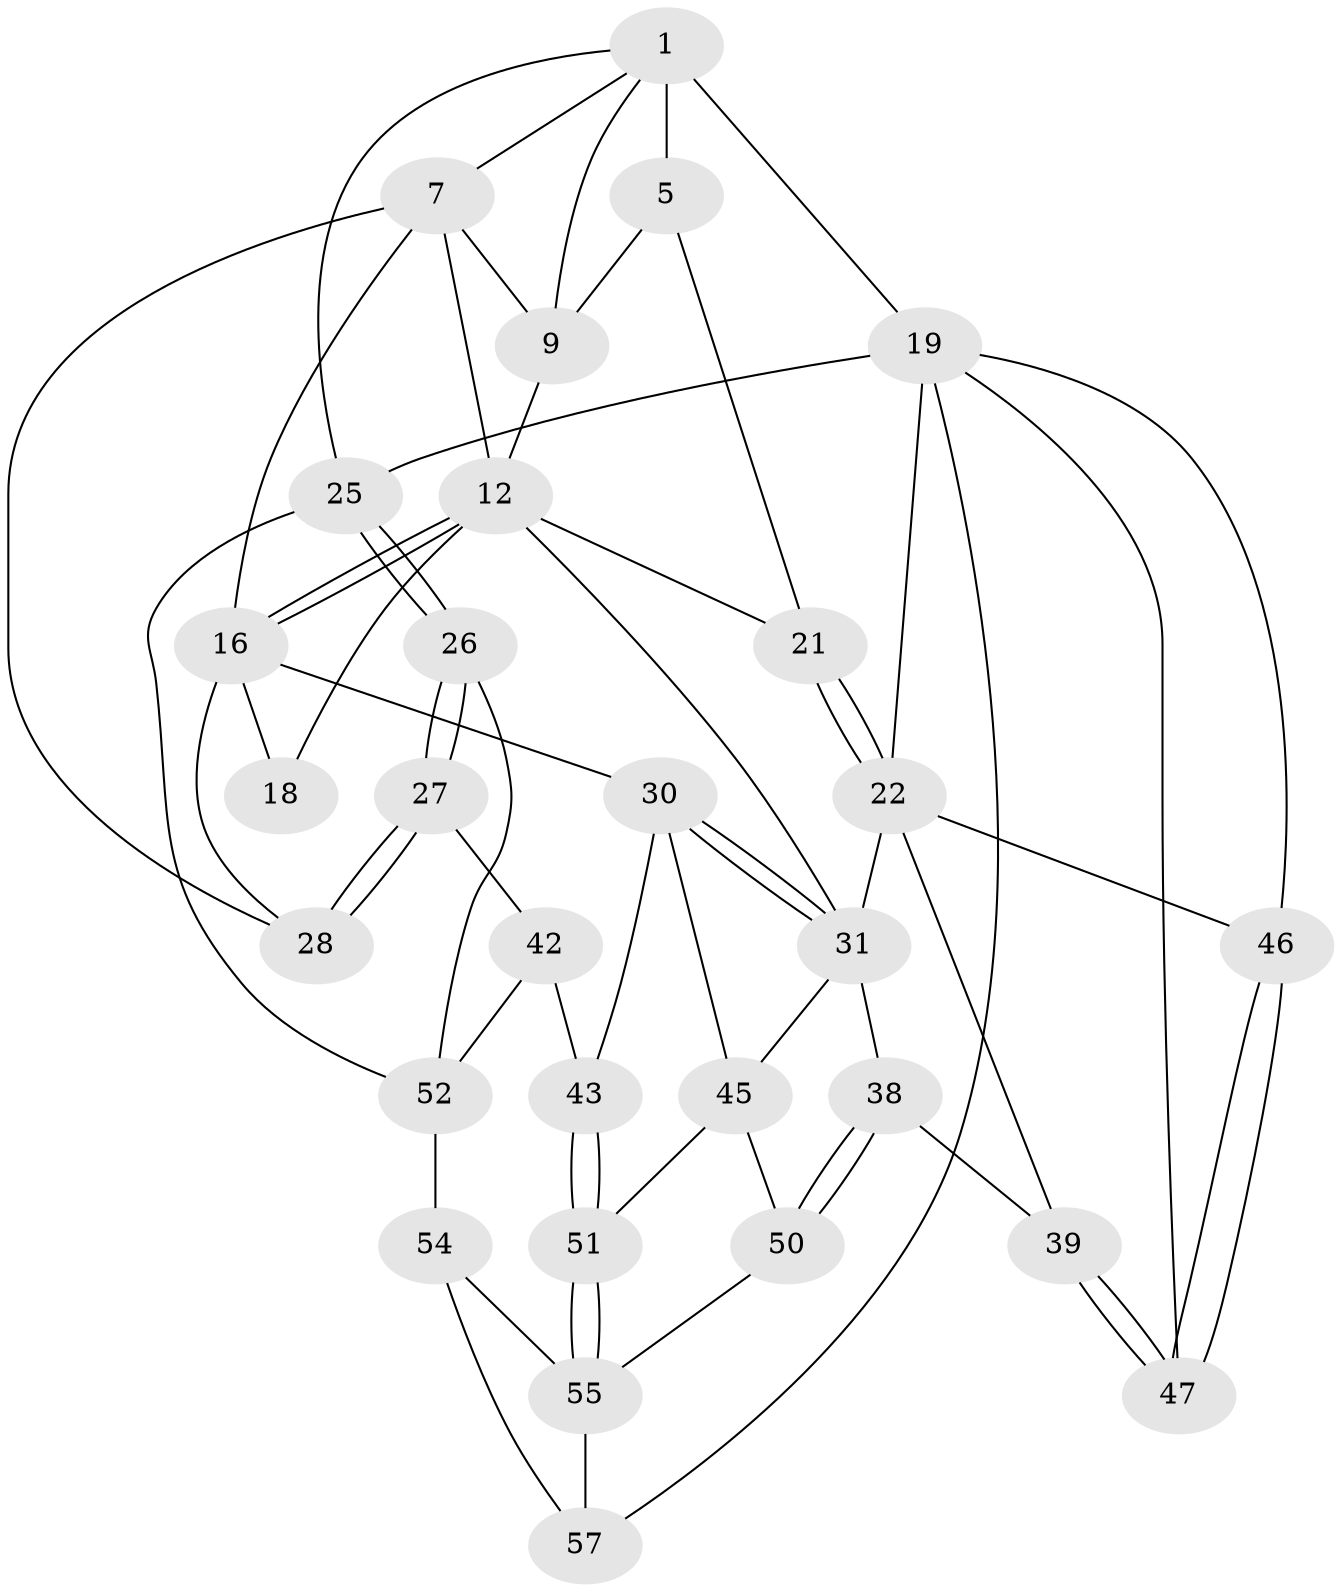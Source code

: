 // original degree distribution, {3: 0.03389830508474576, 5: 0.5084745762711864, 4: 0.2542372881355932, 6: 0.2033898305084746}
// Generated by graph-tools (version 1.1) at 2025/17/03/09/25 04:17:14]
// undirected, 29 vertices, 65 edges
graph export_dot {
graph [start="1"]
  node [color=gray90,style=filled];
  1 [pos="+0.4327307521562857+0",super="+2+4"];
  5 [pos="+0.383967752070465+0.12029624134920956",super="+11"];
  7 [pos="+1+0",super="+15+8"];
  9 [pos="+0.5840592532582937+0.13702527911031698",super="+10"];
  12 [pos="+0.6341896263665493+0.17599364445364454",super="+13"];
  16 [pos="+0.7163423271488716+0.3979920966697797",super="+17"];
  18 [pos="+0.6957235488506397+0.40102734453416006"];
  19 [pos="+0+0.20493736506923",super="+34+48+20"];
  21 [pos="+0.3043775101717495+0.4345892165335947"];
  22 [pos="+0.2650759595854962+0.4490812121760738",super="+32"];
  25 [pos="+1+1"];
  26 [pos="+1+0.9483545167203655"];
  27 [pos="+1+0.8578937971283089",super="+41"];
  28 [pos="+1+0.4318922705372269",super="+35"];
  30 [pos="+0.6611116416690203+0.6294533984850028",super="+44"];
  31 [pos="+0.47018880125273677+0.5662836142073835",super="+36"];
  38 [pos="+0.3063325693667544+0.8068729039828126"];
  39 [pos="+0.10040651863579159+0.7889315781187456"];
  42 [pos="+0.8362149223894608+0.772761838618498"];
  43 [pos="+0.7330919199145084+0.7744100702731511"];
  45 [pos="+0.5341403973127431+0.734990484765796",super="+49"];
  46 [pos="+0+0.6429162803183961"];
  47 [pos="+0+1"];
  50 [pos="+0.3805896744998348+0.9824346398239717"];
  51 [pos="+0.7146622258533853+0.8083651669056432"];
  52 [pos="+0.9022214328167387+0.9158392618088514",super="+53+58"];
  54 [pos="+0.7548192646124443+0.9791850785615998",super="+59"];
  55 [pos="+0.7046471116855872+0.9093558686084187",super="+56"];
  57 [pos="+0.3366283111466083+1"];
  1 -- 19 [weight=2];
  1 -- 5 [weight=2];
  1 -- 7;
  1 -- 25;
  1 -- 9;
  5 -- 21;
  5 -- 9;
  7 -- 16;
  7 -- 28;
  7 -- 9;
  7 -- 12;
  9 -- 12;
  12 -- 16;
  12 -- 16;
  12 -- 18 [weight=2];
  12 -- 21;
  12 -- 31;
  16 -- 18;
  16 -- 30;
  16 -- 28;
  19 -- 46;
  19 -- 25;
  19 -- 57;
  19 -- 47;
  19 -- 22 [weight=2];
  21 -- 22;
  21 -- 22;
  22 -- 39;
  22 -- 46;
  22 -- 31;
  25 -- 26;
  25 -- 26;
  25 -- 52;
  26 -- 27;
  26 -- 27;
  26 -- 52;
  27 -- 28 [weight=2];
  27 -- 28;
  27 -- 42;
  30 -- 31;
  30 -- 31;
  30 -- 43;
  30 -- 45;
  31 -- 45;
  31 -- 38;
  38 -- 39;
  38 -- 50;
  38 -- 50;
  39 -- 47;
  39 -- 47;
  42 -- 43;
  42 -- 52;
  43 -- 51;
  43 -- 51;
  45 -- 50;
  45 -- 51;
  46 -- 47;
  46 -- 47;
  50 -- 55;
  51 -- 55;
  51 -- 55;
  52 -- 54 [weight=2];
  54 -- 55;
  54 -- 57;
  55 -- 57;
}
